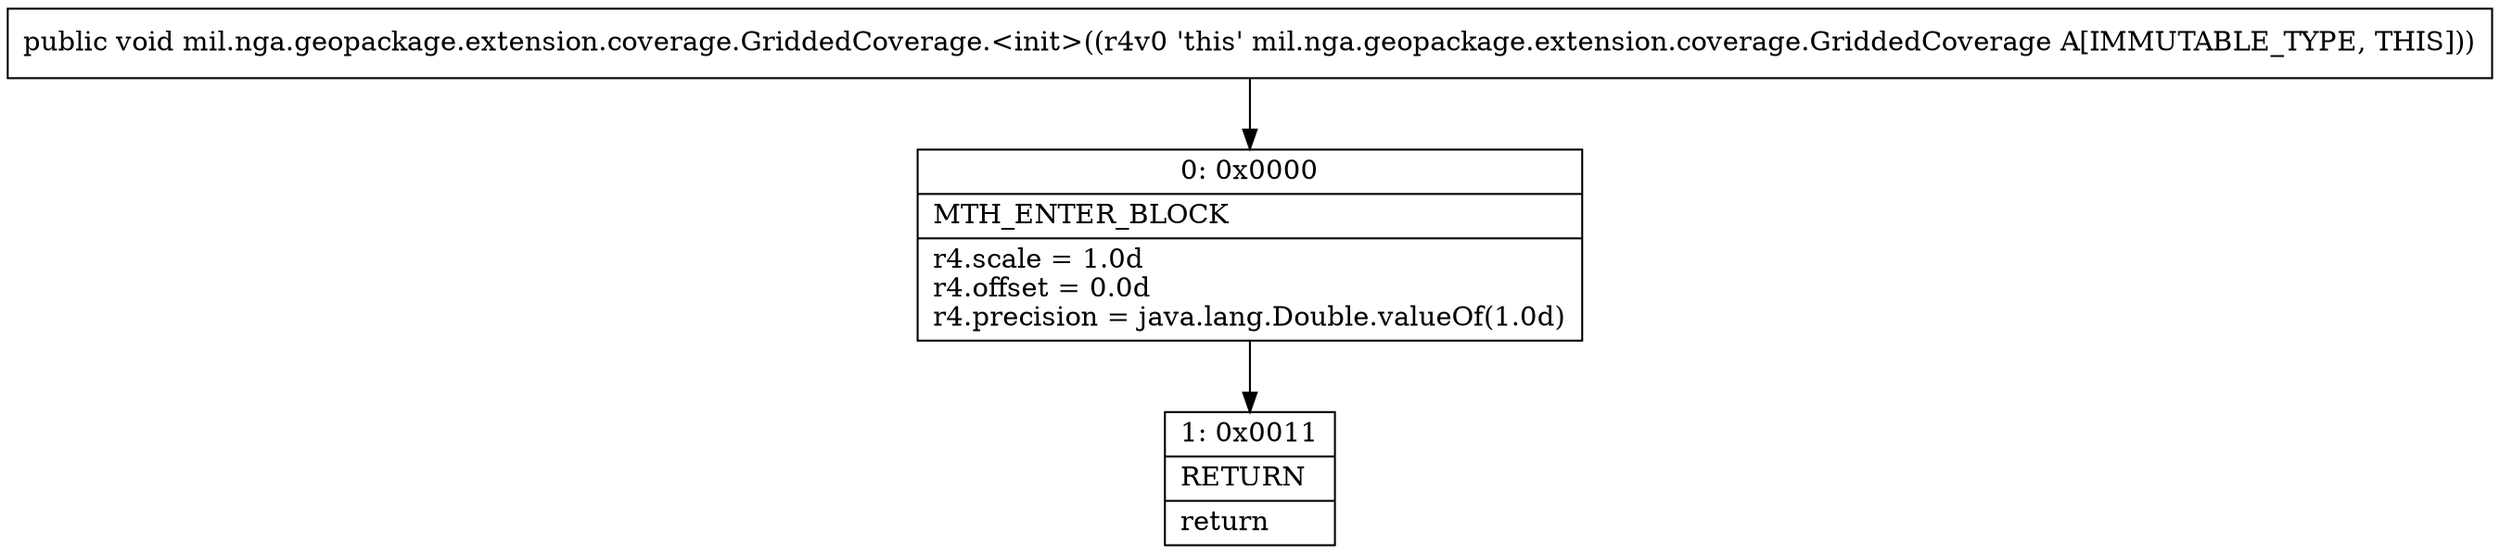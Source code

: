 digraph "CFG formil.nga.geopackage.extension.coverage.GriddedCoverage.\<init\>()V" {
Node_0 [shape=record,label="{0\:\ 0x0000|MTH_ENTER_BLOCK\l|r4.scale = 1.0d\lr4.offset = 0.0d\lr4.precision = java.lang.Double.valueOf(1.0d)\l}"];
Node_1 [shape=record,label="{1\:\ 0x0011|RETURN\l|return\l}"];
MethodNode[shape=record,label="{public void mil.nga.geopackage.extension.coverage.GriddedCoverage.\<init\>((r4v0 'this' mil.nga.geopackage.extension.coverage.GriddedCoverage A[IMMUTABLE_TYPE, THIS])) }"];
MethodNode -> Node_0;
Node_0 -> Node_1;
}


